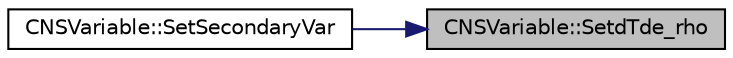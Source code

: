 digraph "CNSVariable::SetdTde_rho"
{
 // LATEX_PDF_SIZE
  edge [fontname="Helvetica",fontsize="10",labelfontname="Helvetica",labelfontsize="10"];
  node [fontname="Helvetica",fontsize="10",shape=record];
  rankdir="RL";
  Node1 [label="CNSVariable::SetdTde_rho",height=0.2,width=0.4,color="black", fillcolor="grey75", style="filled", fontcolor="black",tooltip="Set the derivative of temperature with respect to internal energy (at constant density)."];
  Node1 -> Node2 [dir="back",color="midnightblue",fontsize="10",style="solid",fontname="Helvetica"];
  Node2 [label="CNSVariable::SetSecondaryVar",height=0.2,width=0.4,color="black", fillcolor="white", style="filled",URL="$classCNSVariable.html#a574bbbfda4f2191f836d2e3e7e1c8b3e",tooltip="Set all the secondary variables (partial derivatives) for compressible flows."];
}
